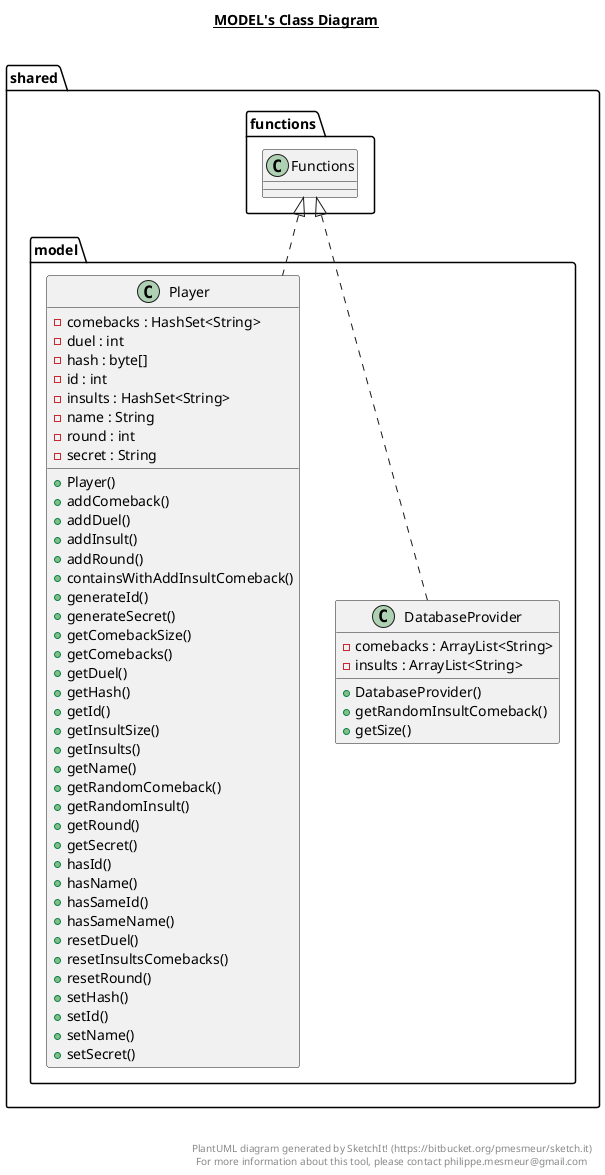@startuml

title __MODEL's Class Diagram__\n

  namespace shared.model {
    class shared.model.DatabaseProvider {
        - comebacks : ArrayList<String>
        - insults : ArrayList<String>
        + DatabaseProvider()
        + getRandomInsultComeback()
        + getSize()
    }
  }
  

  namespace shared.model {
    class shared.model.Player {
        - comebacks : HashSet<String>
        - duel : int
        - hash : byte[]
        - id : int
        - insults : HashSet<String>
        - name : String
        - round : int
        - secret : String
        + Player()
        + addComeback()
        + addDuel()
        + addInsult()
        + addRound()
        + containsWithAddInsultComeback()
        + generateId()
        + generateSecret()
        + getComebackSize()
        + getComebacks()
        + getDuel()
        + getHash()
        + getId()
        + getInsultSize()
        + getInsults()
        + getName()
        + getRandomComeback()
        + getRandomInsult()
        + getRound()
        + getSecret()
        + hasId()
        + hasName()
        + hasSameId()
        + hasSameName()
        + resetDuel()
        + resetInsultsComebacks()
        + resetRound()
        + setHash()
        + setId()
        + setName()
        + setSecret()
    }
  }
  

  shared.model.DatabaseProvider .up.|> shared.functions.Functions
  shared.model.Player .up.|> shared.functions.Functions


right footer


PlantUML diagram generated by SketchIt! (https://bitbucket.org/pmesmeur/sketch.it)
For more information about this tool, please contact philippe.mesmeur@gmail.com
endfooter

@enduml
